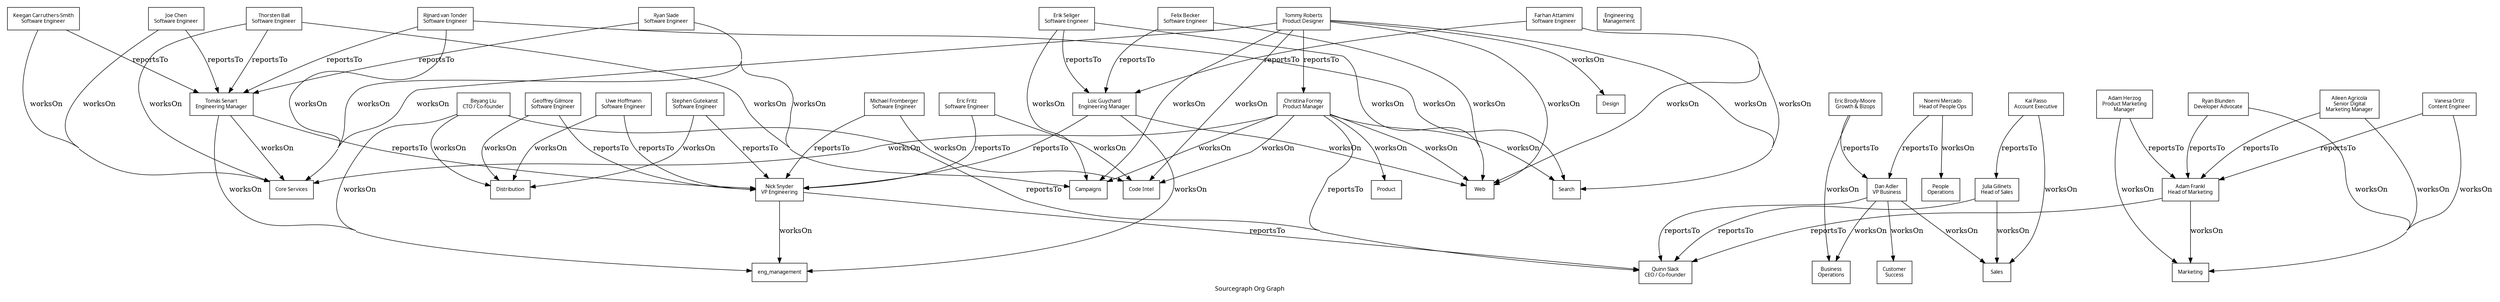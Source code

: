 digraph organization {
  label="Sourcegraph Org Graph"
  rankdir=TD
  ratio=fill
	concentrate=true
  ranksep=1.4
  nodesep=0.4

  graph [
    fontname="Iosevka"
    fontsize=12
    pad=0.2
  ]

  node [
    colorscheme="set312"
    style="filled"
    fillcolor="white"
    shape="rectangle"
    fontname="Iosevka"
    fontsize=10
    margin=0.15
    target="_blank"
  ]

  // People

	adam[label="Adam Frankl\nHead of Marketing"]
	aileen[label="Aileen Agricola\nSenior Digital\nMarketing Manager"]
	beyang[label="Beyang Liu\nCTO / Co-founder"]
	christina[label="Christina Forney\nProduct Manager"]
	dan[label="Dan Adler\nVP Business"]
	eric[label="Eric Fritz\nSoftware Engineer"]
	ericbm[label="Eric Brody-Moore\nGrowth & Bizops"]
	erik[label="Erik Seliger\nSoftware Engineer"]
	farhan[label="Farhan Attamimi\nSoftware Engineer"]
	felix[label="Felix Becker\nSoftware Engineer"]
	geoffrey[label="Geoffrey Gilmore\nSoftware Engineer"]
	herzog[label="Adam Herzog\nProduct Marketing\nManager"]
	joe[label="Joe Chen\nSoftware Engineer"]
	julia[label="Julia Gilinets\nHead of Sales"]
	kai[label="Kai Passo\nAccount Executive"]
	keegan[label="Keegan Carruthers-Smith\nSoftware Engineer"]
	loic[label="Loïc Guychard\nEngineering Manager"]
	michael[label="Michael Fromberger\nSoftware Engineer"]
	nick[label="Nick Snyder\nVP Engineering"]
	noemi[label="Noemi Mercado\nHead of People Ops"]
	rijnard[label="Rijnard van Tonder\nSoftware Engineer"]
	rslade[label="Ryan Slade\nSoftware Engineer"]
	ryan[label="Ryan Blunden\nDeveloper Advocate"]
	sqs[label="Quinn Slack\nCEO / Co-founder"]
	stephen[label="Stephen Gutekanst\nSoftware Engineer"]
	thorsten[label="Thorsten Ball\nSoftware Engineer"]
	tomas[label="Tomás Senart\nEngineering Manager"]
	tommy[label="Tommy Roberts\nProduct Designer"]
	uwe[label="Uwe Hoffmann\nSoftware Engineer"]
	vanesa[label="Vanesa Ortiz\nContent Engineer"]

  // Teams

	biz_ops[label="Business\nOperations"]
	campaigns[label="Campaigns"]
	code_intel[label="Code Intel"]
	core_services[label="Core Services"]
	customer_success[label="Customer\nSuccess"]
	design[label="Design"]
	distribution[label="Distribution"]
	eng_manangement[label="Engineering\nManagement"]
	marketing[label="Marketing"]
	people_ops[label="People\nOperations"]
	product[label="Product"]
	sales[label="Sales"]
	search[label="Search"]
	web[label="Web"]

	rijnard -> tomas[label="reportsTo"]
	rijnard -> search[label="worksOn"]
	rijnard -> core_services[label="worksOn"]

	thorsten -> tomas[label="reportsTo"]
	thorsten -> campaigns[label="worksOn"]
	thorsten -> core_services[label="worksOn"]

	keegan -> tomas[label="reportsTo"]
	keegan -> core_services[label="worksOn"]

	rslade -> tomas[label="reportsTo"]
	rslade -> campaigns[label="worksOn"]
	rslade -> core_services[label="worksOn"]

	joe -> tomas[label="reportsTo"]
	joe -> core_services[label="worksOn"]

	farhan -> loic[label="reportsTo"]
	farhan -> search[label="worksOn"]
	farhan -> web[label="worksOn"]

	felix -> loic[label="reportsTo"]
	felix -> web[label="worksOn"]

	erik -> loic[label="reportsTo"]
	erik -> campaigns[label="worksOn"]
	erik -> web[label="worksOn"]

	eric -> nick[label="reportsTo"]
	eric -> code_intel[label="worksOn"]

	michael -> nick[label="reportsTo"]
	michael -> code_intel[label="worksOn"]

	geoffrey -> nick[label="reportsTo"]
	geoffrey -> distribution[label="worksOn"]

	uwe -> nick[label="reportsTo"]
	uwe -> distribution[label="worksOn"]

	stephen -> nick[label="reportsTo"]
	stephen -> distribution[label="worksOn"]

	beyang -> sqs[label="reportsTo"]
	beyang -> distribution[label="worksOn"]
	beyang -> eng_management[label="worksOn"]

	tomas -> core_services[label="worksOn"]
	tomas -> eng_management[label="worksOn"]
	tomas -> nick[label="reportsTo"]

	loic -> web[label="worksOn"]
	loic -> eng_management[label="worksOn"]
	loic -> nick[label="reportsTo"]

	nick -> sqs[label="reportsTo"]
	nick -> eng_management[label="worksOn"]

	adam -> sqs[label="reportsTo"]
	adam -> marketing[label="worksOn"]

	herzog -> adam[label="reportsTo"]
	herzog -> marketing[label="worksOn"]

	aileen -> adam[label="reportsTo"]
	aileen -> marketing[label="worksOn"]

	vanesa -> adam[label="reportsTo"]
	vanesa -> marketing[label="worksOn"]

	ryan -> adam[label="reportsTo"]
	ryan -> marketing[label="worksOn"]

	julia -> sqs[label="reportsTo"]
	julia -> sales[label="worksOn"]

	kai -> julia[label="reportsTo"]
	kai -> sales[label="worksOn"]

	dan -> sqs[label="reportsTo"]
	dan -> customer_success[label="worksOn"]
	dan -> biz_ops[label="worksOn"]
	dan -> sales[label="worksOn"]

	ericbm -> dan[label="reportsTo"]
	ericbm -> biz_ops[label="worksOn"]

	christina -> sqs[label="reportsTo"]
	christina -> product[label="worksOn"]
	christina -> campaigns[label="worksOn"]
	christina -> search[label="worksOn"]
	christina -> code_intel[label="worksOn"]
	christina -> core_services[label="worksOn"]
	christina -> web[label="worksOn"]

	tommy -> christina[label="reportsTo"]
	tommy -> design[label="worksOn"]
	tommy -> campaigns[label="worksOn"]
	tommy -> search[label="worksOn"]
	tommy -> code_intel[label="worksOn"]
	tommy -> core_services[label="worksOn"]
	tommy -> web[label="worksOn"]

	noemi -> dan[label="reportsTo"]
	noemi -> people_ops[label="worksOn"]
}
